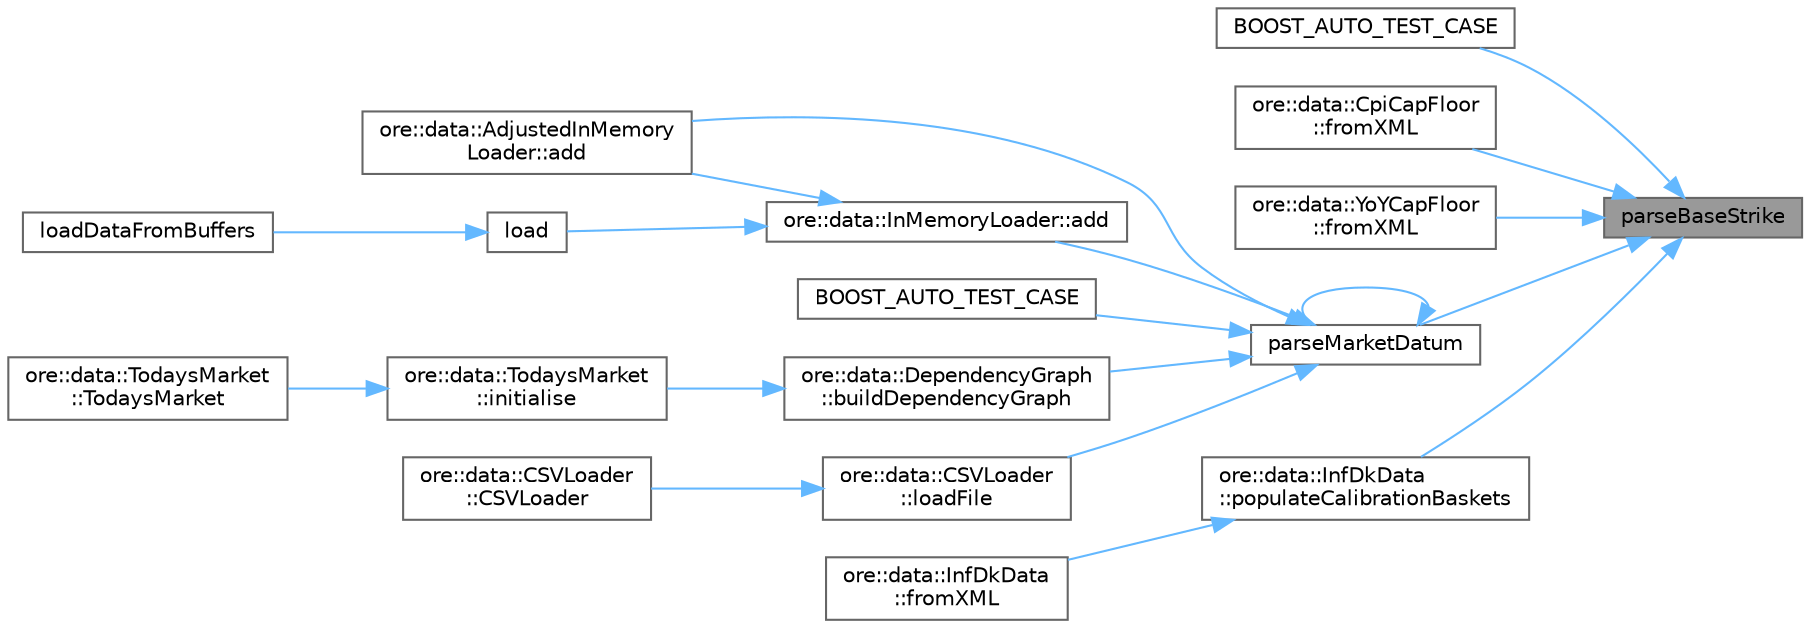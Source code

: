 digraph "parseBaseStrike"
{
 // INTERACTIVE_SVG=YES
 // LATEX_PDF_SIZE
  bgcolor="transparent";
  edge [fontname=Helvetica,fontsize=10,labelfontname=Helvetica,labelfontsize=10];
  node [fontname=Helvetica,fontsize=10,shape=box,height=0.2,width=0.4];
  rankdir="RL";
  Node1 [label="parseBaseStrike",height=0.2,width=0.4,color="gray40", fillcolor="grey60", style="filled", fontcolor="black",tooltip="Parse a Strike from its string representation, strStrike."];
  Node1 -> Node2 [dir="back",color="steelblue1",style="solid"];
  Node2 [label="BOOST_AUTO_TEST_CASE",height=0.2,width=0.4,color="grey40", fillcolor="white", style="filled",URL="$test_2strike_8cpp.html#aad597f672500546f3a813ca4f06c0717",tooltip=" "];
  Node1 -> Node3 [dir="back",color="steelblue1",style="solid"];
  Node3 [label="ore::data::CpiCapFloor\l::fromXML",height=0.2,width=0.4,color="grey40", fillcolor="white", style="filled",URL="$classore_1_1data_1_1_cpi_cap_floor.html#a7741ae0fc924943de5bfe02928262eb7",tooltip=" "];
  Node1 -> Node4 [dir="back",color="steelblue1",style="solid"];
  Node4 [label="ore::data::YoYCapFloor\l::fromXML",height=0.2,width=0.4,color="grey40", fillcolor="white", style="filled",URL="$classore_1_1data_1_1_yo_y_cap_floor.html#a7741ae0fc924943de5bfe02928262eb7",tooltip=" "];
  Node1 -> Node5 [dir="back",color="steelblue1",style="solid"];
  Node5 [label="parseMarketDatum",height=0.2,width=0.4,color="grey40", fillcolor="white", style="filled",URL="$group__marketdata.html#ga49b8909d3761de5c44f8140f95ec0d94",tooltip="Function to parse a market datum."];
  Node5 -> Node6 [dir="back",color="steelblue1",style="solid"];
  Node6 [label="ore::data::AdjustedInMemory\lLoader::add",height=0.2,width=0.4,color="grey40", fillcolor="white", style="filled",URL="$classore_1_1data_1_1_adjusted_in_memory_loader.html#a394ea65c115638a789b7e4793aed8f8a",tooltip=" "];
  Node5 -> Node7 [dir="back",color="steelblue1",style="solid"];
  Node7 [label="ore::data::InMemoryLoader::add",height=0.2,width=0.4,color="grey40", fillcolor="white", style="filled",URL="$classore_1_1data_1_1_in_memory_loader.html#ab033d7bbd4da0af2f75abb8952fcacce",tooltip=" "];
  Node7 -> Node6 [dir="back",color="steelblue1",style="solid"];
  Node7 -> Node8 [dir="back",color="steelblue1",style="solid"];
  Node8 [label="load",height=0.2,width=0.4,color="grey40", fillcolor="white", style="filled",URL="$namespaceore_1_1data.html#a42f1390d171c5924c3fa721f51a32200",tooltip=" "];
  Node8 -> Node9 [dir="back",color="steelblue1",style="solid"];
  Node9 [label="loadDataFromBuffers",height=0.2,width=0.4,color="grey40", fillcolor="white", style="filled",URL="$namespaceore_1_1data.html#a22d0bfabdad131343a5f49618b7db10d",tooltip="Utility function for loading market quotes and fixings from an in memory csv buffer."];
  Node5 -> Node10 [dir="back",color="steelblue1",style="solid"];
  Node10 [label="BOOST_AUTO_TEST_CASE",height=0.2,width=0.4,color="grey40", fillcolor="white", style="filled",URL="$equitymarketdata_8cpp.html#a386ad4b756cebb1ed30e0dcbbf64dcb6",tooltip=" "];
  Node5 -> Node11 [dir="back",color="steelblue1",style="solid"];
  Node11 [label="ore::data::DependencyGraph\l::buildDependencyGraph",height=0.2,width=0.4,color="grey40", fillcolor="white", style="filled",URL="$classore_1_1data_1_1_dependency_graph.html#a32f251ee6ad9521e1cb321a91d778da5",tooltip=" "];
  Node11 -> Node12 [dir="back",color="steelblue1",style="solid"];
  Node12 [label="ore::data::TodaysMarket\l::initialise",height=0.2,width=0.4,color="grey40", fillcolor="white", style="filled",URL="$classore_1_1data_1_1_todays_market.html#a0816e5ec53019bee5353fea5fc006eb1",tooltip=" "];
  Node12 -> Node13 [dir="back",color="steelblue1",style="solid"];
  Node13 [label="ore::data::TodaysMarket\l::TodaysMarket",height=0.2,width=0.4,color="grey40", fillcolor="white", style="filled",URL="$classore_1_1data_1_1_todays_market.html#ad79acb672b27bd7258f228494d94cb32",tooltip="Constructor taking pointers and allowing for a lazy build of the market objects."];
  Node5 -> Node14 [dir="back",color="steelblue1",style="solid"];
  Node14 [label="ore::data::CSVLoader\l::loadFile",height=0.2,width=0.4,color="grey40", fillcolor="white", style="filled",URL="$classore_1_1data_1_1_c_s_v_loader.html#af8a277c7dc57076a3daec6356ccc1be3",tooltip=" "];
  Node14 -> Node15 [dir="back",color="steelblue1",style="solid"];
  Node15 [label="ore::data::CSVLoader\l::CSVLoader",height=0.2,width=0.4,color="grey40", fillcolor="white", style="filled",URL="$classore_1_1data_1_1_c_s_v_loader.html#a9cd43c2280d0cee91b282fe13b36679d",tooltip=" "];
  Node5 -> Node5 [dir="back",color="steelblue1",style="solid"];
  Node1 -> Node16 [dir="back",color="steelblue1",style="solid"];
  Node16 [label="ore::data::InfDkData\l::populateCalibrationBaskets",height=0.2,width=0.4,color="grey40", fillcolor="white", style="filled",URL="$classore_1_1data_1_1_inf_dk_data.html#afa9f47e203a33b4441880ebdc23236f0",tooltip="Support legacy XML interface for reading calibration instruments."];
  Node16 -> Node17 [dir="back",color="steelblue1",style="solid"];
  Node17 [label="ore::data::InfDkData\l::fromXML",height=0.2,width=0.4,color="grey40", fillcolor="white", style="filled",URL="$classore_1_1data_1_1_inf_dk_data.html#a7741ae0fc924943de5bfe02928262eb7",tooltip=" "];
}

